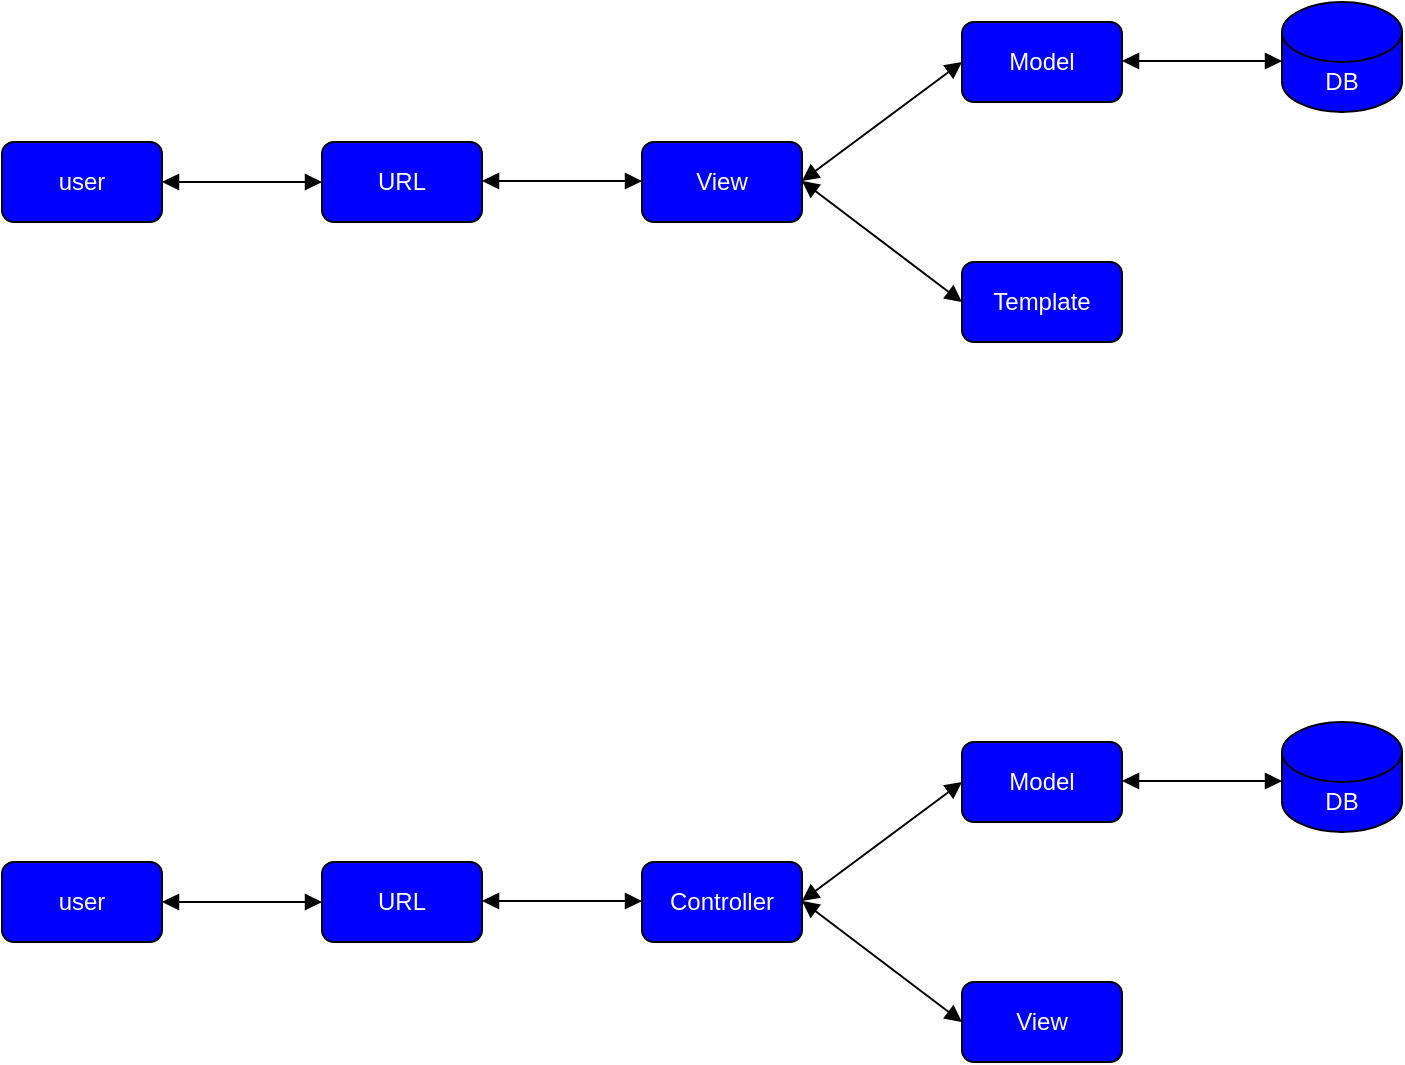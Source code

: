<mxfile>
    <diagram id="R5NpqRL93g4H64-DVnV1" name="ページ1">
        <mxGraphModel dx="1152" dy="809" grid="1" gridSize="10" guides="1" tooltips="1" connect="1" arrows="1" fold="1" page="1" pageScale="1" pageWidth="1169" pageHeight="827" background="#ffffff" math="0" shadow="0">
            <root>
                <mxCell id="0"/>
                <mxCell id="1" parent="0"/>
                <mxCell id="2" value="user" style="rounded=1;whiteSpace=wrap;html=1;fillColor=#0000FF;strokeColor=#000000;fontColor=#FFFFFF;" vertex="1" parent="1">
                    <mxGeometry x="235" y="219" width="80" height="40" as="geometry"/>
                </mxCell>
                <mxCell id="5" value="URL" style="rounded=1;whiteSpace=wrap;html=1;fillColor=#0000FF;strokeColor=#000000;fontColor=#FFFFFF;" vertex="1" parent="1">
                    <mxGeometry x="395" y="219" width="80" height="40" as="geometry"/>
                </mxCell>
                <mxCell id="6" value="View" style="rounded=1;whiteSpace=wrap;html=1;fillColor=#0000FF;strokeColor=#000000;fontColor=#FFFFFF;" vertex="1" parent="1">
                    <mxGeometry x="555" y="219" width="80" height="40" as="geometry"/>
                </mxCell>
                <mxCell id="7" value="Model" style="rounded=1;whiteSpace=wrap;html=1;fillColor=#0000FF;strokeColor=#000000;fontColor=#FFFFFF;" vertex="1" parent="1">
                    <mxGeometry x="715" y="159" width="80" height="40" as="geometry"/>
                </mxCell>
                <mxCell id="8" value="Template" style="rounded=1;whiteSpace=wrap;html=1;fillColor=#0000FF;strokeColor=#000000;fontColor=#FFFFFF;" vertex="1" parent="1">
                    <mxGeometry x="715" y="279" width="80" height="40" as="geometry"/>
                </mxCell>
                <mxCell id="9" value="DB" style="shape=cylinder3;whiteSpace=wrap;html=1;boundedLbl=1;backgroundOutline=1;size=15;strokeColor=#000000;fontColor=#FFFFFF;fillColor=#0000FF;" vertex="1" parent="1">
                    <mxGeometry x="875" y="149" width="60" height="55" as="geometry"/>
                </mxCell>
                <mxCell id="10" value="" style="endArrow=block;startArrow=block;html=1;fontColor=#FFFFFF;strokeColor=#000000;exitX=1;exitY=0.5;exitDx=0;exitDy=0;endFill=1;startFill=1;" edge="1" parent="1" source="2">
                    <mxGeometry width="50" height="50" relative="1" as="geometry">
                        <mxPoint x="345" y="289" as="sourcePoint"/>
                        <mxPoint x="395" y="239" as="targetPoint"/>
                    </mxGeometry>
                </mxCell>
                <mxCell id="11" value="" style="endArrow=block;startArrow=block;html=1;fontColor=#FFFFFF;strokeColor=#000000;exitX=1;exitY=0.5;exitDx=0;exitDy=0;endFill=1;startFill=1;" edge="1" parent="1">
                    <mxGeometry width="50" height="50" relative="1" as="geometry">
                        <mxPoint x="475" y="238.5" as="sourcePoint"/>
                        <mxPoint x="555" y="238.5" as="targetPoint"/>
                    </mxGeometry>
                </mxCell>
                <mxCell id="12" value="" style="endArrow=block;startArrow=block;html=1;fontColor=#FFFFFF;strokeColor=#000000;exitX=1;exitY=0.5;exitDx=0;exitDy=0;endFill=1;startFill=1;" edge="1" parent="1">
                    <mxGeometry width="50" height="50" relative="1" as="geometry">
                        <mxPoint x="795" y="178.5" as="sourcePoint"/>
                        <mxPoint x="875" y="178.5" as="targetPoint"/>
                    </mxGeometry>
                </mxCell>
                <mxCell id="13" value="" style="endArrow=block;startArrow=block;html=1;fontColor=#FFFFFF;strokeColor=#000000;exitX=1;exitY=0.5;exitDx=0;exitDy=0;endFill=1;startFill=1;entryX=0;entryY=0.5;entryDx=0;entryDy=0;" edge="1" parent="1" target="7">
                    <mxGeometry width="50" height="50" relative="1" as="geometry">
                        <mxPoint x="635" y="238.5" as="sourcePoint"/>
                        <mxPoint x="715" y="238.5" as="targetPoint"/>
                    </mxGeometry>
                </mxCell>
                <mxCell id="14" value="" style="endArrow=block;startArrow=block;html=1;fontColor=#FFFFFF;strokeColor=#000000;exitX=1;exitY=0.5;exitDx=0;exitDy=0;endFill=1;startFill=1;entryX=0;entryY=0.5;entryDx=0;entryDy=0;" edge="1" parent="1" target="8">
                    <mxGeometry width="50" height="50" relative="1" as="geometry">
                        <mxPoint x="635" y="238.5" as="sourcePoint"/>
                        <mxPoint x="715" y="238.5" as="targetPoint"/>
                    </mxGeometry>
                </mxCell>
                <mxCell id="15" value="user" style="rounded=1;whiteSpace=wrap;html=1;fillColor=#0000FF;strokeColor=#000000;fontColor=#FFFFFF;" vertex="1" parent="1">
                    <mxGeometry x="235" y="579" width="80" height="40" as="geometry"/>
                </mxCell>
                <mxCell id="16" value="URL" style="rounded=1;whiteSpace=wrap;html=1;fillColor=#0000FF;strokeColor=#000000;fontColor=#FFFFFF;" vertex="1" parent="1">
                    <mxGeometry x="395" y="579" width="80" height="40" as="geometry"/>
                </mxCell>
                <mxCell id="17" value="Controller" style="rounded=1;whiteSpace=wrap;html=1;fillColor=#0000FF;strokeColor=#000000;fontColor=#FFFFFF;" vertex="1" parent="1">
                    <mxGeometry x="555" y="579" width="80" height="40" as="geometry"/>
                </mxCell>
                <mxCell id="18" value="Model" style="rounded=1;whiteSpace=wrap;html=1;fillColor=#0000FF;strokeColor=#000000;fontColor=#FFFFFF;" vertex="1" parent="1">
                    <mxGeometry x="715" y="519" width="80" height="40" as="geometry"/>
                </mxCell>
                <mxCell id="19" value="View" style="rounded=1;whiteSpace=wrap;html=1;fillColor=#0000FF;strokeColor=#000000;fontColor=#FFFFFF;" vertex="1" parent="1">
                    <mxGeometry x="715" y="639" width="80" height="40" as="geometry"/>
                </mxCell>
                <mxCell id="20" value="DB" style="shape=cylinder3;whiteSpace=wrap;html=1;boundedLbl=1;backgroundOutline=1;size=15;strokeColor=#000000;fontColor=#FFFFFF;fillColor=#0000FF;" vertex="1" parent="1">
                    <mxGeometry x="875" y="509" width="60" height="55" as="geometry"/>
                </mxCell>
                <mxCell id="21" value="" style="endArrow=block;startArrow=block;html=1;fontColor=#FFFFFF;strokeColor=#000000;exitX=1;exitY=0.5;exitDx=0;exitDy=0;endFill=1;startFill=1;" edge="1" parent="1" source="15">
                    <mxGeometry width="50" height="50" relative="1" as="geometry">
                        <mxPoint x="345" y="649" as="sourcePoint"/>
                        <mxPoint x="395" y="599" as="targetPoint"/>
                    </mxGeometry>
                </mxCell>
                <mxCell id="22" value="" style="endArrow=block;startArrow=block;html=1;fontColor=#FFFFFF;strokeColor=#000000;exitX=1;exitY=0.5;exitDx=0;exitDy=0;endFill=1;startFill=1;" edge="1" parent="1">
                    <mxGeometry width="50" height="50" relative="1" as="geometry">
                        <mxPoint x="475" y="598.5" as="sourcePoint"/>
                        <mxPoint x="555" y="598.5" as="targetPoint"/>
                    </mxGeometry>
                </mxCell>
                <mxCell id="23" value="" style="endArrow=block;startArrow=block;html=1;fontColor=#FFFFFF;strokeColor=#000000;exitX=1;exitY=0.5;exitDx=0;exitDy=0;endFill=1;startFill=1;" edge="1" parent="1">
                    <mxGeometry width="50" height="50" relative="1" as="geometry">
                        <mxPoint x="795" y="538.5" as="sourcePoint"/>
                        <mxPoint x="875" y="538.5" as="targetPoint"/>
                    </mxGeometry>
                </mxCell>
                <mxCell id="24" value="" style="endArrow=block;startArrow=block;html=1;fontColor=#FFFFFF;strokeColor=#000000;exitX=1;exitY=0.5;exitDx=0;exitDy=0;endFill=1;startFill=1;entryX=0;entryY=0.5;entryDx=0;entryDy=0;" edge="1" parent="1" target="18">
                    <mxGeometry width="50" height="50" relative="1" as="geometry">
                        <mxPoint x="635" y="598.5" as="sourcePoint"/>
                        <mxPoint x="715" y="598.5" as="targetPoint"/>
                    </mxGeometry>
                </mxCell>
                <mxCell id="25" value="" style="endArrow=block;startArrow=block;html=1;fontColor=#FFFFFF;strokeColor=#000000;exitX=1;exitY=0.5;exitDx=0;exitDy=0;endFill=1;startFill=1;entryX=0;entryY=0.5;entryDx=0;entryDy=0;" edge="1" parent="1" target="19">
                    <mxGeometry width="50" height="50" relative="1" as="geometry">
                        <mxPoint x="635" y="598.5" as="sourcePoint"/>
                        <mxPoint x="715" y="598.5" as="targetPoint"/>
                    </mxGeometry>
                </mxCell>
            </root>
        </mxGraphModel>
    </diagram>
</mxfile>